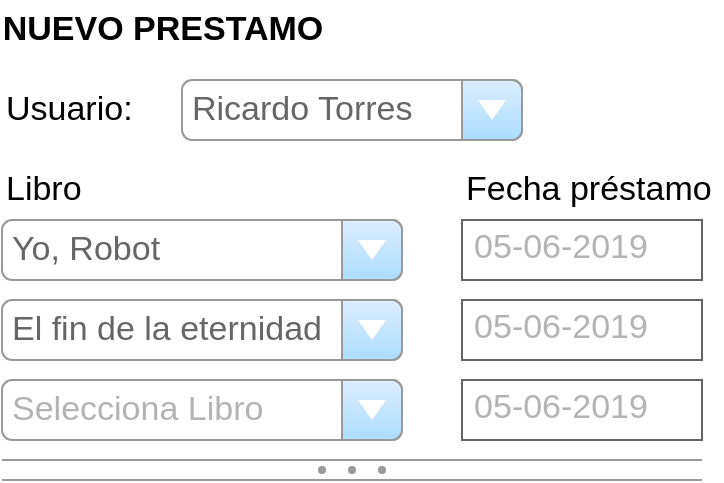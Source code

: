 <mxfile version="10.7.5" type="device"><diagram id="WTw35YAsE98WfVmhse82" name="Page-1"><mxGraphModel dx="698" dy="542" grid="1" gridSize="10" guides="1" tooltips="1" connect="1" arrows="1" fold="1" page="1" pageScale="1" pageWidth="827" pageHeight="1169" math="0" shadow="0"><root><mxCell id="0"/><mxCell id="1" parent="0"/><mxCell id="gg-nfCFU-25CHM9pUd5y-1" value="Ricardo Torres" style="strokeWidth=1;shadow=0;dashed=0;align=center;html=1;shape=mxgraph.mockup.forms.comboBox;strokeColor=#999999;fillColor=#ddeeff;align=left;fillColor2=#aaddff;mainText=;fontColor=#666666;fontSize=17;spacingLeft=3;" vertex="1" parent="1"><mxGeometry x="130" y="80" width="170" height="30" as="geometry"/></mxCell><mxCell id="gg-nfCFU-25CHM9pUd5y-2" value="&lt;span style=&quot;font-weight: normal&quot;&gt;Usuario:&lt;/span&gt;" style="shape=rectangle;strokeColor=none;fillColor=none;linkText=;fontSize=17;fontColor=#000000;fontStyle=1;html=1;align=left;" vertex="1" parent="1"><mxGeometry x="40" y="80" width="80" height="30" as="geometry"/></mxCell><mxCell id="gg-nfCFU-25CHM9pUd5y-3" value="NUEVO PRESTAMO" style="shape=rectangle;strokeColor=none;fillColor=none;linkText=;fontSize=17;fontColor=#000000;fontStyle=1;html=1;align=center;" vertex="1" parent="1"><mxGeometry x="45" y="40" width="150" height="30" as="geometry"/></mxCell><mxCell id="gg-nfCFU-25CHM9pUd5y-4" value="Yo, Robot" style="strokeWidth=1;shadow=0;dashed=0;align=center;html=1;shape=mxgraph.mockup.forms.comboBox;strokeColor=#999999;fillColor=#ddeeff;align=left;fillColor2=#aaddff;mainText=;fontColor=#666666;fontSize=17;spacingLeft=3;" vertex="1" parent="1"><mxGeometry x="40" y="150" width="200" height="30" as="geometry"/></mxCell><mxCell id="gg-nfCFU-25CHM9pUd5y-5" value="&lt;span style=&quot;font-weight: normal&quot;&gt;Fecha préstamo&lt;/span&gt;" style="shape=rectangle;strokeColor=none;fillColor=none;linkText=;fontSize=17;fontColor=#000000;fontStyle=1;html=1;align=left;" vertex="1" parent="1"><mxGeometry x="270" y="120" width="130" height="30" as="geometry"/></mxCell><mxCell id="gg-nfCFU-25CHM9pUd5y-6" value="05-06-2019" style="strokeWidth=1;shadow=0;dashed=0;align=center;html=1;shape=mxgraph.mockup.text.textBox;fillColor=#ffffff;fontColor=#B3B3B3;align=left;fontSize=17;spacingLeft=4;spacingTop=-3;strokeColor=#666666;mainText=" vertex="1" parent="1"><mxGeometry x="270" y="150" width="120" height="30" as="geometry"/></mxCell><mxCell id="gg-nfCFU-25CHM9pUd5y-7" value="&lt;span style=&quot;font-weight: normal&quot;&gt;Libro&lt;/span&gt;" style="shape=rectangle;strokeColor=none;fillColor=none;linkText=;fontSize=17;fontColor=#000000;fontStyle=1;html=1;align=left;" vertex="1" parent="1"><mxGeometry x="40" y="120" width="130" height="30" as="geometry"/></mxCell><mxCell id="gg-nfCFU-25CHM9pUd5y-10" value="El fin de la eternidad" style="strokeWidth=1;shadow=0;dashed=0;align=center;html=1;shape=mxgraph.mockup.forms.comboBox;strokeColor=#999999;fillColor=#ddeeff;align=left;fillColor2=#aaddff;mainText=;fontColor=#666666;fontSize=17;spacingLeft=3;" vertex="1" parent="1"><mxGeometry x="40" y="190" width="200" height="30" as="geometry"/></mxCell><mxCell id="gg-nfCFU-25CHM9pUd5y-11" value="05-06-2019" style="strokeWidth=1;shadow=0;dashed=0;align=center;html=1;shape=mxgraph.mockup.text.textBox;fillColor=#ffffff;fontColor=#B3B3B3;align=left;fontSize=17;spacingLeft=4;spacingTop=-3;strokeColor=#666666;mainText=" vertex="1" parent="1"><mxGeometry x="270" y="190" width="120" height="30" as="geometry"/></mxCell><mxCell id="gg-nfCFU-25CHM9pUd5y-15" value="" style="verticalLabelPosition=bottom;shadow=0;dashed=0;align=center;html=1;verticalAlign=top;strokeWidth=1;shape=mxgraph.mockup.forms.splitter;fillColor=#ffffff;strokeColor=#999999;fontColor=#B3B3B3;" vertex="1" parent="1"><mxGeometry x="40" y="270" width="350" height="10" as="geometry"/></mxCell><mxCell id="gg-nfCFU-25CHM9pUd5y-16" value="Selecciona Libro" style="strokeWidth=1;shadow=0;dashed=0;align=center;html=1;shape=mxgraph.mockup.forms.comboBox;strokeColor=#999999;fillColor=#ddeeff;align=left;fillColor2=#aaddff;mainText=;fontColor=#B3B3B3;fontSize=17;spacingLeft=3;" vertex="1" parent="1"><mxGeometry x="40" y="230" width="200" height="30" as="geometry"/></mxCell><mxCell id="gg-nfCFU-25CHM9pUd5y-17" value="05-06-2019" style="strokeWidth=1;shadow=0;dashed=0;align=center;html=1;shape=mxgraph.mockup.text.textBox;fillColor=#ffffff;fontColor=#B3B3B3;align=left;fontSize=17;spacingLeft=4;spacingTop=-3;strokeColor=#666666;mainText=" vertex="1" parent="1"><mxGeometry x="270" y="230" width="120" height="30" as="geometry"/></mxCell></root></mxGraphModel></diagram></mxfile>